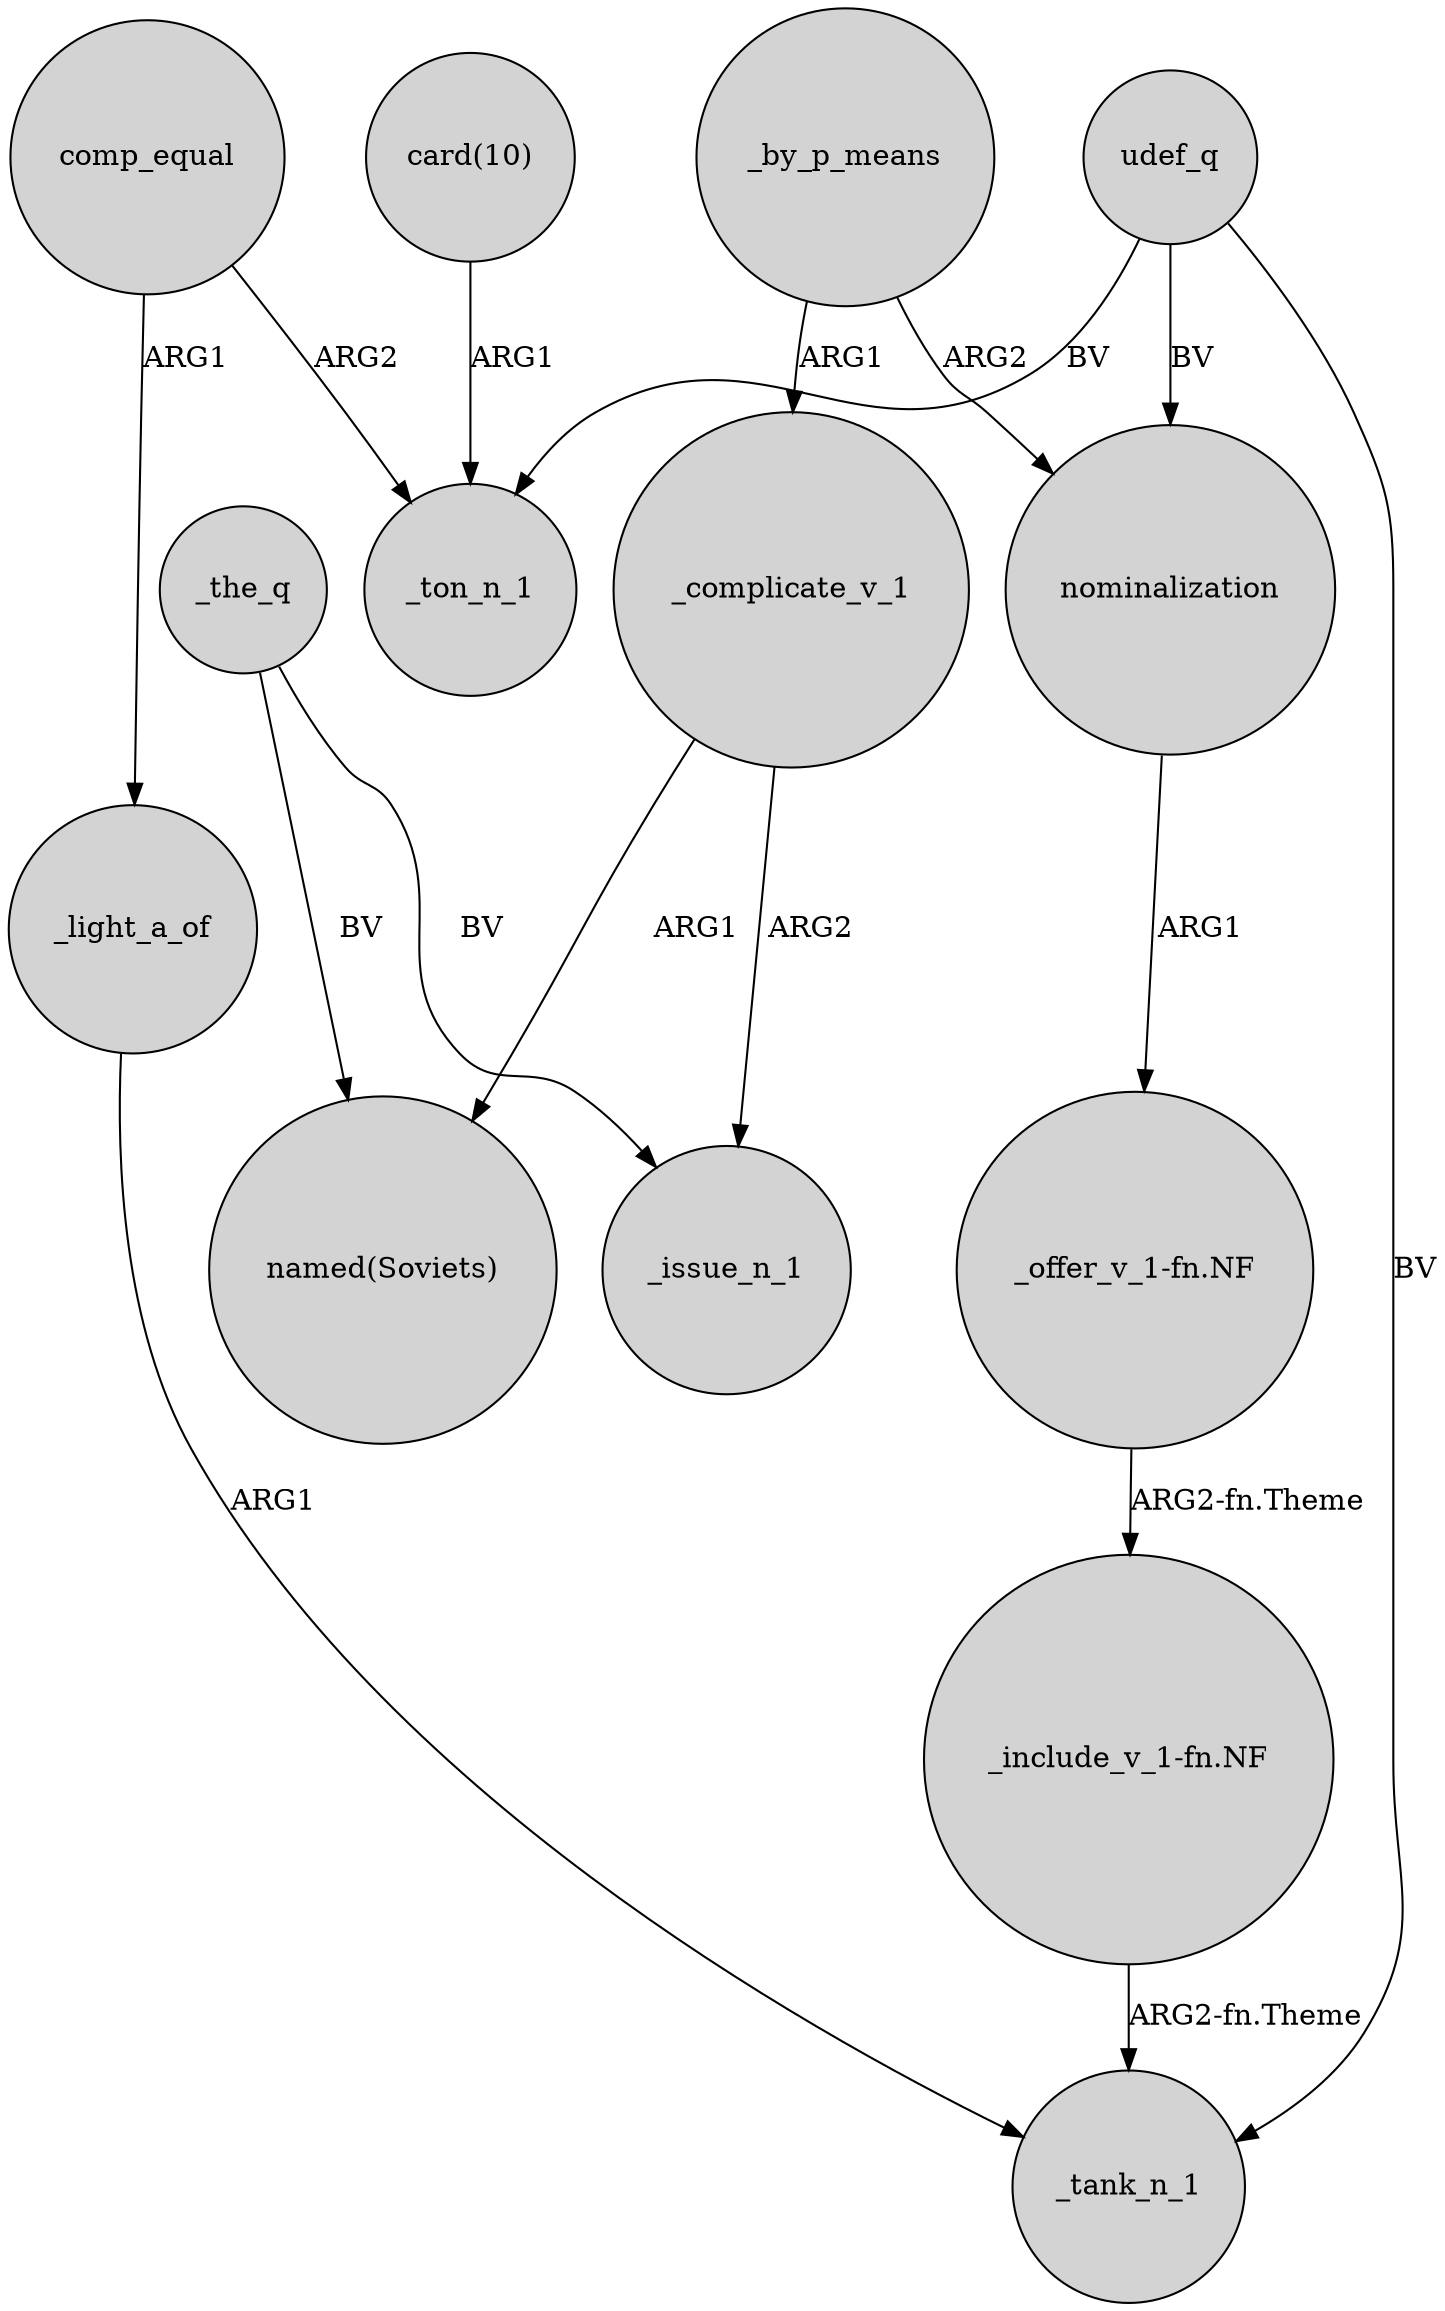 digraph {
	node [shape=circle style=filled]
	comp_equal -> _light_a_of [label=ARG1]
	_by_p_means -> nominalization [label=ARG2]
	_light_a_of -> _tank_n_1 [label=ARG1]
	_the_q -> _issue_n_1 [label=BV]
	"_offer_v_1-fn.NF" -> "_include_v_1-fn.NF" [label="ARG2-fn.Theme"]
	nominalization -> "_offer_v_1-fn.NF" [label=ARG1]
	_complicate_v_1 -> "named(Soviets)" [label=ARG1]
	udef_q -> _tank_n_1 [label=BV]
	"card(10)" -> _ton_n_1 [label=ARG1]
	_by_p_means -> _complicate_v_1 [label=ARG1]
	_complicate_v_1 -> _issue_n_1 [label=ARG2]
	"_include_v_1-fn.NF" -> _tank_n_1 [label="ARG2-fn.Theme"]
	udef_q -> nominalization [label=BV]
	udef_q -> _ton_n_1 [label=BV]
	_the_q -> "named(Soviets)" [label=BV]
	comp_equal -> _ton_n_1 [label=ARG2]
}
